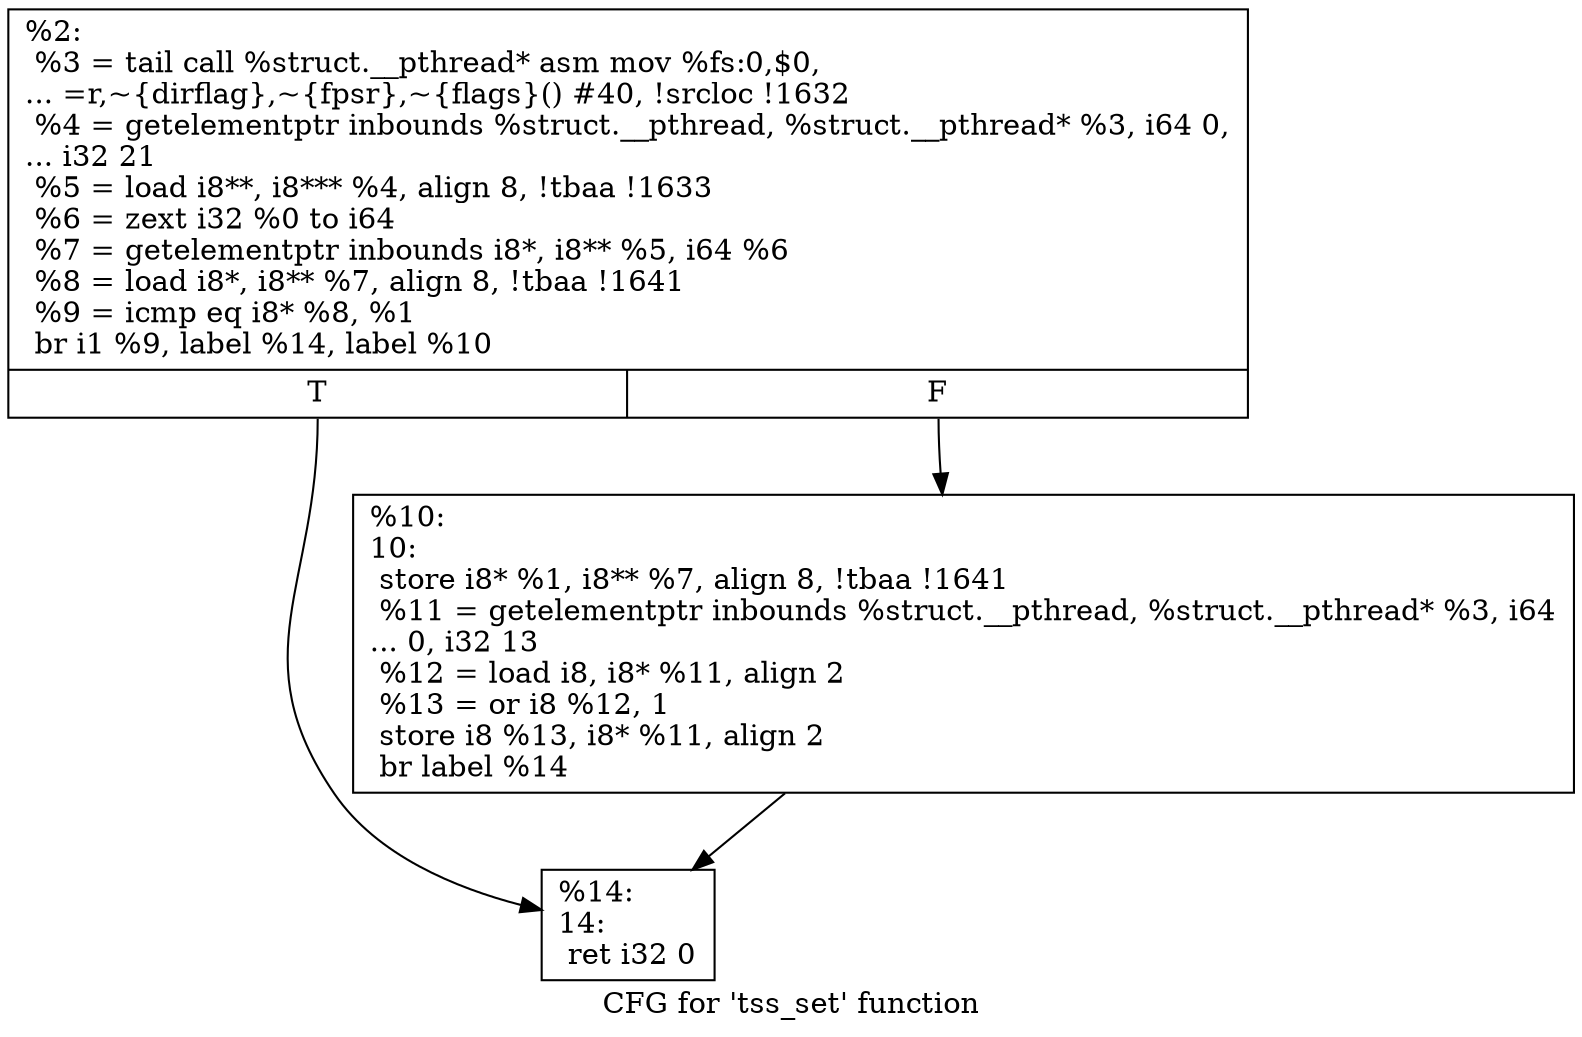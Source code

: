 digraph "CFG for 'tss_set' function" {
	label="CFG for 'tss_set' function";

	Node0x1fbafb0 [shape=record,label="{%2:\l  %3 = tail call %struct.__pthread* asm mov %fs:0,$0,\l... =r,~\{dirflag\},~\{fpsr\},~\{flags\}() #40, !srcloc !1632\l  %4 = getelementptr inbounds %struct.__pthread, %struct.__pthread* %3, i64 0,\l... i32 21\l  %5 = load i8**, i8*** %4, align 8, !tbaa !1633\l  %6 = zext i32 %0 to i64\l  %7 = getelementptr inbounds i8*, i8** %5, i64 %6\l  %8 = load i8*, i8** %7, align 8, !tbaa !1641\l  %9 = icmp eq i8* %8, %1\l  br i1 %9, label %14, label %10\l|{<s0>T|<s1>F}}"];
	Node0x1fbafb0:s0 -> Node0x1fbd7b0;
	Node0x1fbafb0:s1 -> Node0x1fbd700;
	Node0x1fbd700 [shape=record,label="{%10:\l10:                                               \l  store i8* %1, i8** %7, align 8, !tbaa !1641\l  %11 = getelementptr inbounds %struct.__pthread, %struct.__pthread* %3, i64\l... 0, i32 13\l  %12 = load i8, i8* %11, align 2\l  %13 = or i8 %12, 1\l  store i8 %13, i8* %11, align 2\l  br label %14\l}"];
	Node0x1fbd700 -> Node0x1fbd7b0;
	Node0x1fbd7b0 [shape=record,label="{%14:\l14:                                               \l  ret i32 0\l}"];
}
